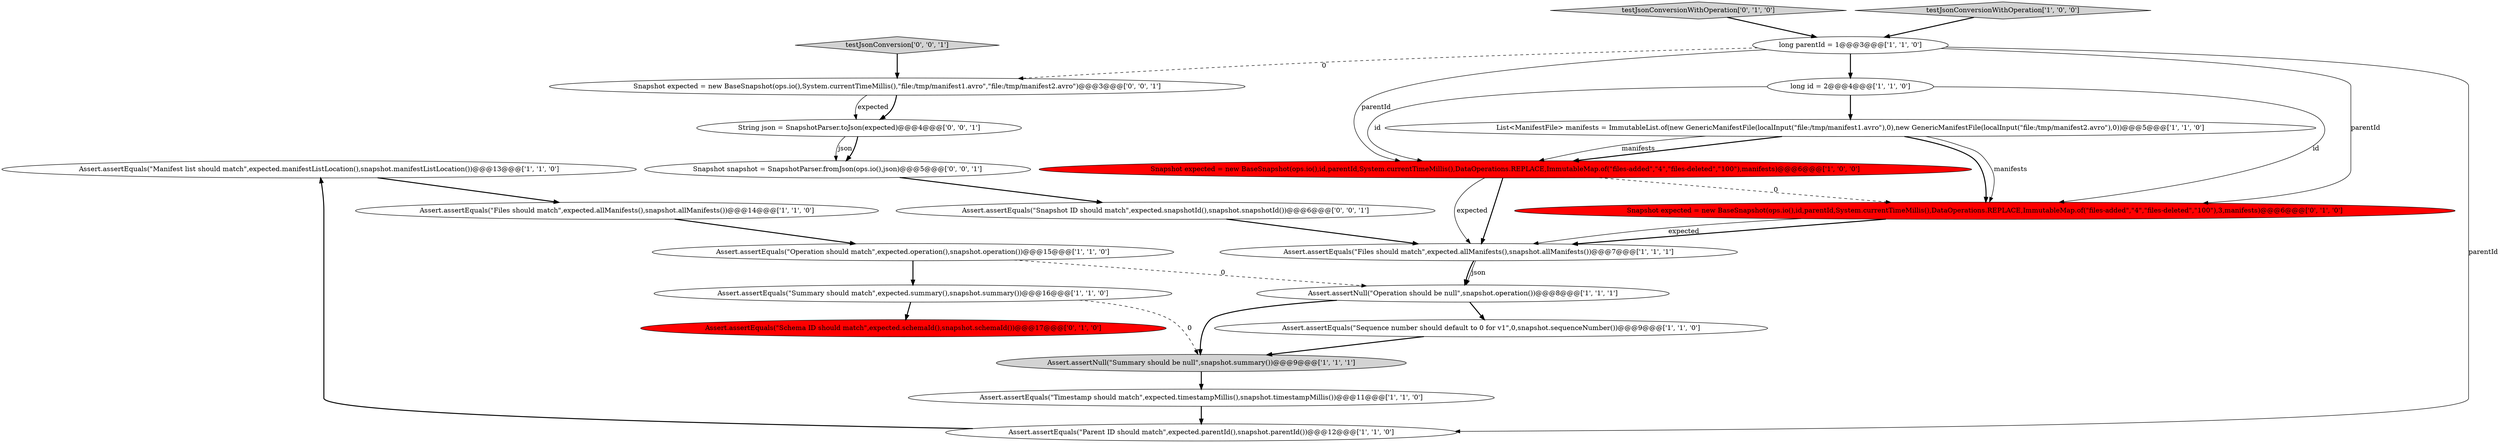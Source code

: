 digraph {
12 [style = filled, label = "Assert.assertEquals(\"Manifest list should match\",expected.manifestListLocation(),snapshot.manifestListLocation())@@@13@@@['1', '1', '0']", fillcolor = white, shape = ellipse image = "AAA0AAABBB1BBB"];
4 [style = filled, label = "Assert.assertEquals(\"Summary should match\",expected.summary(),snapshot.summary())@@@16@@@['1', '1', '0']", fillcolor = white, shape = ellipse image = "AAA0AAABBB1BBB"];
6 [style = filled, label = "Assert.assertEquals(\"Operation should match\",expected.operation(),snapshot.operation())@@@15@@@['1', '1', '0']", fillcolor = white, shape = ellipse image = "AAA0AAABBB1BBB"];
16 [style = filled, label = "Assert.assertEquals(\"Schema ID should match\",expected.schemaId(),snapshot.schemaId())@@@17@@@['0', '1', '0']", fillcolor = red, shape = ellipse image = "AAA1AAABBB2BBB"];
21 [style = filled, label = "Snapshot expected = new BaseSnapshot(ops.io(),System.currentTimeMillis(),\"file:/tmp/manifest1.avro\",\"file:/tmp/manifest2.avro\")@@@3@@@['0', '0', '1']", fillcolor = white, shape = ellipse image = "AAA0AAABBB3BBB"];
20 [style = filled, label = "Assert.assertEquals(\"Snapshot ID should match\",expected.snapshotId(),snapshot.snapshotId())@@@6@@@['0', '0', '1']", fillcolor = white, shape = ellipse image = "AAA0AAABBB3BBB"];
17 [style = filled, label = "Snapshot expected = new BaseSnapshot(ops.io(),id,parentId,System.currentTimeMillis(),DataOperations.REPLACE,ImmutableMap.of(\"files-added\",\"4\",\"files-deleted\",\"100\"),3,manifests)@@@6@@@['0', '1', '0']", fillcolor = red, shape = ellipse image = "AAA1AAABBB2BBB"];
15 [style = filled, label = "testJsonConversionWithOperation['0', '1', '0']", fillcolor = lightgray, shape = diamond image = "AAA0AAABBB2BBB"];
14 [style = filled, label = "Assert.assertNull(\"Summary should be null\",snapshot.summary())@@@9@@@['1', '1', '1']", fillcolor = lightgray, shape = ellipse image = "AAA0AAABBB1BBB"];
19 [style = filled, label = "String json = SnapshotParser.toJson(expected)@@@4@@@['0', '0', '1']", fillcolor = white, shape = ellipse image = "AAA0AAABBB3BBB"];
11 [style = filled, label = "Assert.assertEquals(\"Sequence number should default to 0 for v1\",0,snapshot.sequenceNumber())@@@9@@@['1', '1', '0']", fillcolor = white, shape = ellipse image = "AAA0AAABBB1BBB"];
8 [style = filled, label = "Assert.assertEquals(\"Files should match\",expected.allManifests(),snapshot.allManifests())@@@14@@@['1', '1', '0']", fillcolor = white, shape = ellipse image = "AAA0AAABBB1BBB"];
2 [style = filled, label = "long parentId = 1@@@3@@@['1', '1', '0']", fillcolor = white, shape = ellipse image = "AAA0AAABBB1BBB"];
10 [style = filled, label = "long id = 2@@@4@@@['1', '1', '0']", fillcolor = white, shape = ellipse image = "AAA0AAABBB1BBB"];
18 [style = filled, label = "testJsonConversion['0', '0', '1']", fillcolor = lightgray, shape = diamond image = "AAA0AAABBB3BBB"];
9 [style = filled, label = "testJsonConversionWithOperation['1', '0', '0']", fillcolor = lightgray, shape = diamond image = "AAA0AAABBB1BBB"];
0 [style = filled, label = "Assert.assertEquals(\"Timestamp should match\",expected.timestampMillis(),snapshot.timestampMillis())@@@11@@@['1', '1', '0']", fillcolor = white, shape = ellipse image = "AAA0AAABBB1BBB"];
1 [style = filled, label = "Snapshot expected = new BaseSnapshot(ops.io(),id,parentId,System.currentTimeMillis(),DataOperations.REPLACE,ImmutableMap.of(\"files-added\",\"4\",\"files-deleted\",\"100\"),manifests)@@@6@@@['1', '0', '0']", fillcolor = red, shape = ellipse image = "AAA1AAABBB1BBB"];
22 [style = filled, label = "Snapshot snapshot = SnapshotParser.fromJson(ops.io(),json)@@@5@@@['0', '0', '1']", fillcolor = white, shape = ellipse image = "AAA0AAABBB3BBB"];
7 [style = filled, label = "List<ManifestFile> manifests = ImmutableList.of(new GenericManifestFile(localInput(\"file:/tmp/manifest1.avro\"),0),new GenericManifestFile(localInput(\"file:/tmp/manifest2.avro\"),0))@@@5@@@['1', '1', '0']", fillcolor = white, shape = ellipse image = "AAA0AAABBB1BBB"];
13 [style = filled, label = "Assert.assertNull(\"Operation should be null\",snapshot.operation())@@@8@@@['1', '1', '1']", fillcolor = white, shape = ellipse image = "AAA0AAABBB1BBB"];
5 [style = filled, label = "Assert.assertEquals(\"Parent ID should match\",expected.parentId(),snapshot.parentId())@@@12@@@['1', '1', '0']", fillcolor = white, shape = ellipse image = "AAA0AAABBB1BBB"];
3 [style = filled, label = "Assert.assertEquals(\"Files should match\",expected.allManifests(),snapshot.allManifests())@@@7@@@['1', '1', '1']", fillcolor = white, shape = ellipse image = "AAA0AAABBB1BBB"];
15->2 [style = bold, label=""];
7->1 [style = bold, label=""];
7->17 [style = bold, label=""];
2->17 [style = solid, label="parentId"];
21->19 [style = bold, label=""];
11->14 [style = bold, label=""];
9->2 [style = bold, label=""];
1->3 [style = bold, label=""];
8->6 [style = bold, label=""];
20->3 [style = bold, label=""];
3->13 [style = solid, label="json"];
2->10 [style = bold, label=""];
10->7 [style = bold, label=""];
13->11 [style = bold, label=""];
1->3 [style = solid, label="expected"];
6->4 [style = bold, label=""];
19->22 [style = solid, label="json"];
1->17 [style = dashed, label="0"];
7->17 [style = solid, label="manifests"];
6->13 [style = dashed, label="0"];
14->0 [style = bold, label=""];
22->20 [style = bold, label=""];
5->12 [style = bold, label=""];
2->21 [style = dashed, label="0"];
12->8 [style = bold, label=""];
2->1 [style = solid, label="parentId"];
10->1 [style = solid, label="id"];
17->3 [style = bold, label=""];
3->13 [style = bold, label=""];
10->17 [style = solid, label="id"];
4->14 [style = dashed, label="0"];
18->21 [style = bold, label=""];
2->5 [style = solid, label="parentId"];
17->3 [style = solid, label="expected"];
19->22 [style = bold, label=""];
13->14 [style = bold, label=""];
21->19 [style = solid, label="expected"];
4->16 [style = bold, label=""];
7->1 [style = solid, label="manifests"];
0->5 [style = bold, label=""];
}

